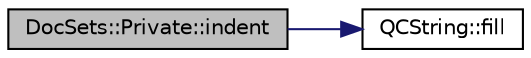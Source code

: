 digraph "DocSets::Private::indent"
{
 // LATEX_PDF_SIZE
  edge [fontname="Helvetica",fontsize="10",labelfontname="Helvetica",labelfontsize="10"];
  node [fontname="Helvetica",fontsize="10",shape=record];
  rankdir="LR";
  Node1 [label="DocSets::Private::indent",height=0.2,width=0.4,color="black", fillcolor="grey75", style="filled", fontcolor="black",tooltip=" "];
  Node1 -> Node2 [color="midnightblue",fontsize="10",style="solid"];
  Node2 [label="QCString::fill",height=0.2,width=0.4,color="black", fillcolor="white", style="filled",URL="$classQCString.html#a2061c09e8d70cd279d9cc9feef33d2bb",tooltip=" "];
}
